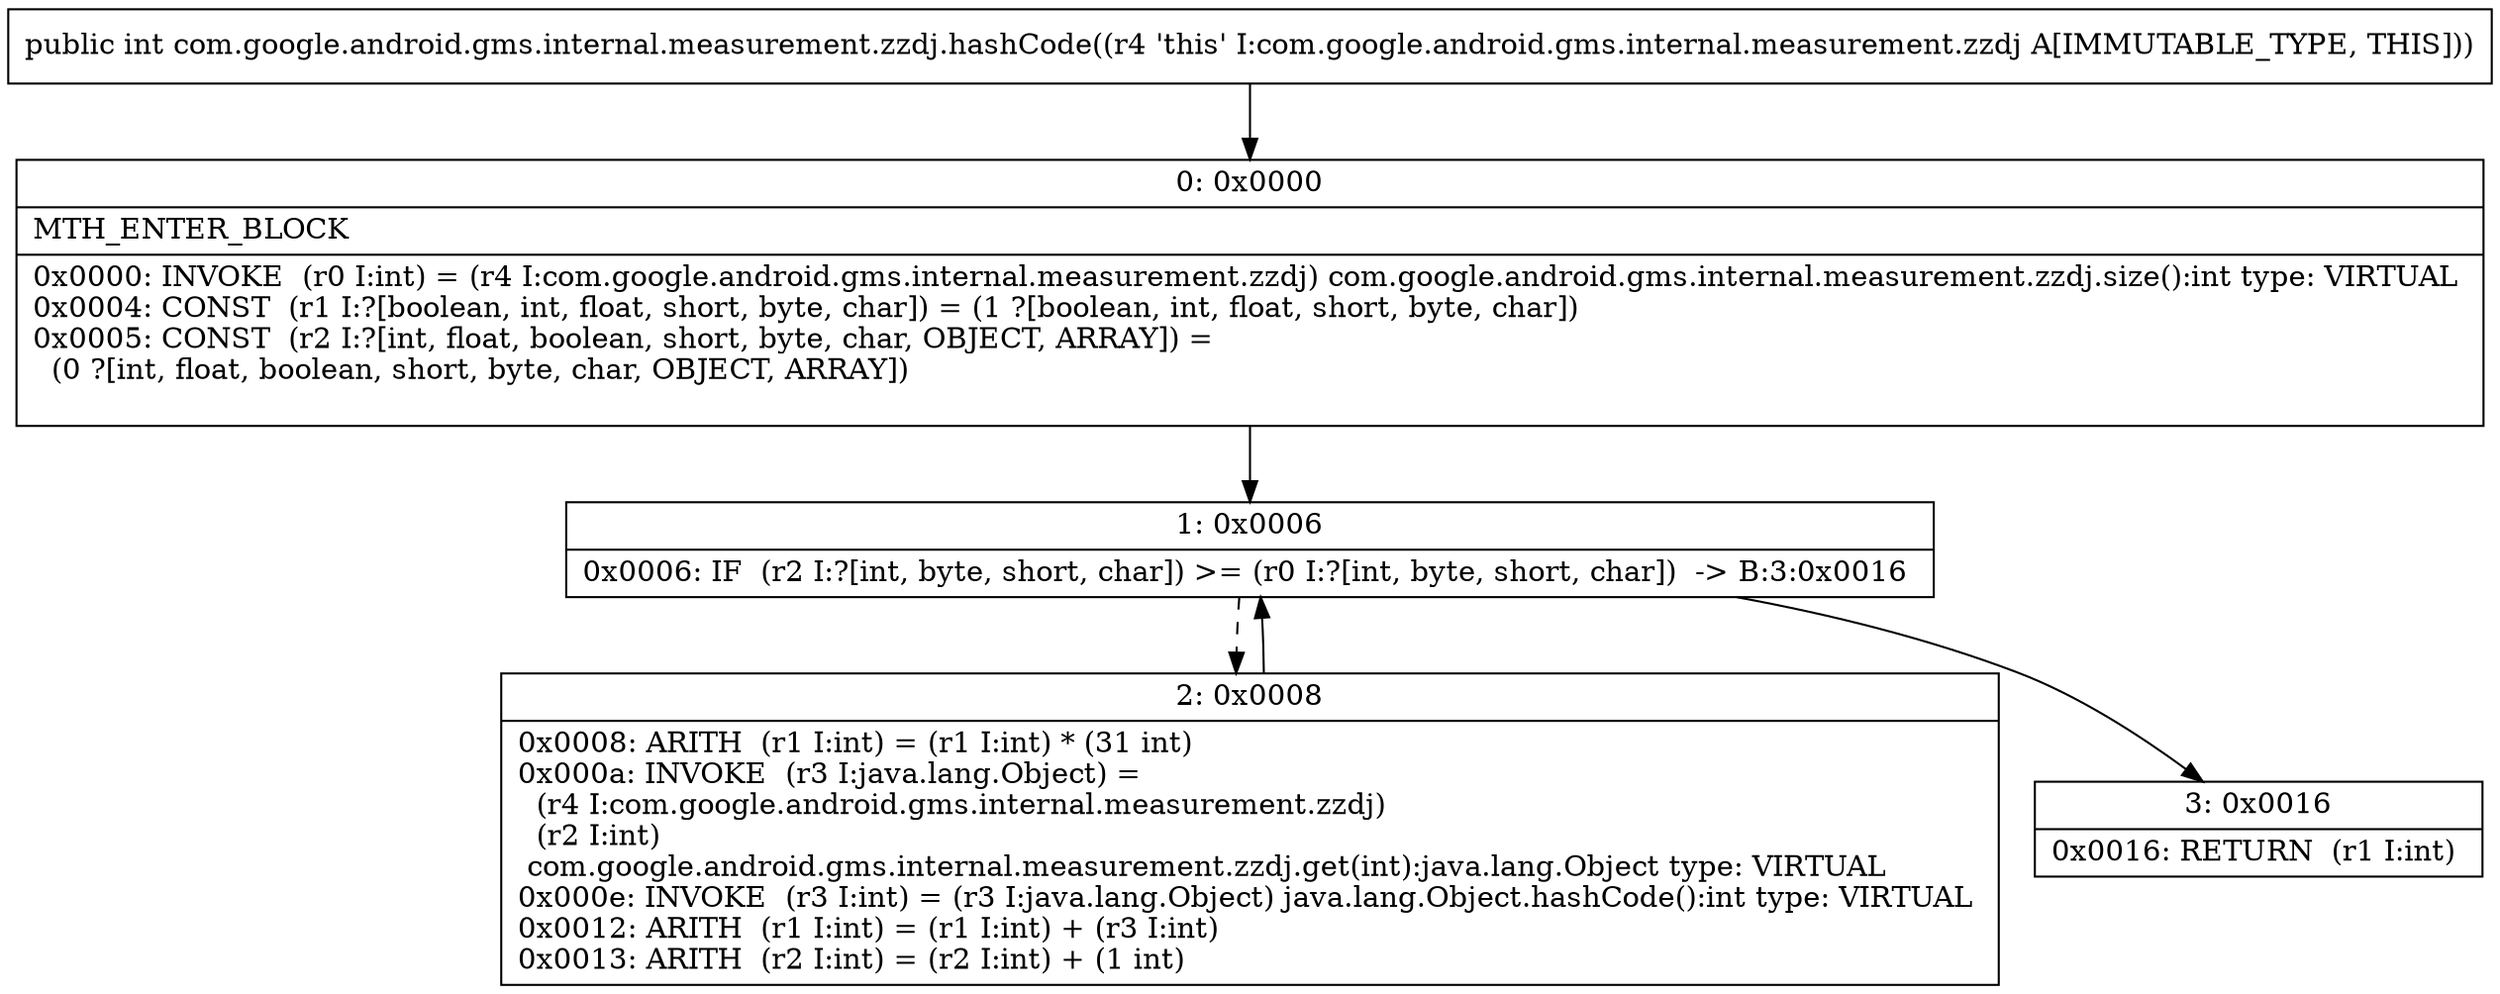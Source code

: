digraph "CFG forcom.google.android.gms.internal.measurement.zzdj.hashCode()I" {
Node_0 [shape=record,label="{0\:\ 0x0000|MTH_ENTER_BLOCK\l|0x0000: INVOKE  (r0 I:int) = (r4 I:com.google.android.gms.internal.measurement.zzdj) com.google.android.gms.internal.measurement.zzdj.size():int type: VIRTUAL \l0x0004: CONST  (r1 I:?[boolean, int, float, short, byte, char]) = (1 ?[boolean, int, float, short, byte, char]) \l0x0005: CONST  (r2 I:?[int, float, boolean, short, byte, char, OBJECT, ARRAY]) = \l  (0 ?[int, float, boolean, short, byte, char, OBJECT, ARRAY])\l \l}"];
Node_1 [shape=record,label="{1\:\ 0x0006|0x0006: IF  (r2 I:?[int, byte, short, char]) \>= (r0 I:?[int, byte, short, char])  \-\> B:3:0x0016 \l}"];
Node_2 [shape=record,label="{2\:\ 0x0008|0x0008: ARITH  (r1 I:int) = (r1 I:int) * (31 int) \l0x000a: INVOKE  (r3 I:java.lang.Object) = \l  (r4 I:com.google.android.gms.internal.measurement.zzdj)\l  (r2 I:int)\l com.google.android.gms.internal.measurement.zzdj.get(int):java.lang.Object type: VIRTUAL \l0x000e: INVOKE  (r3 I:int) = (r3 I:java.lang.Object) java.lang.Object.hashCode():int type: VIRTUAL \l0x0012: ARITH  (r1 I:int) = (r1 I:int) + (r3 I:int) \l0x0013: ARITH  (r2 I:int) = (r2 I:int) + (1 int) \l}"];
Node_3 [shape=record,label="{3\:\ 0x0016|0x0016: RETURN  (r1 I:int) \l}"];
MethodNode[shape=record,label="{public int com.google.android.gms.internal.measurement.zzdj.hashCode((r4 'this' I:com.google.android.gms.internal.measurement.zzdj A[IMMUTABLE_TYPE, THIS])) }"];
MethodNode -> Node_0;
Node_0 -> Node_1;
Node_1 -> Node_2[style=dashed];
Node_1 -> Node_3;
Node_2 -> Node_1;
}

